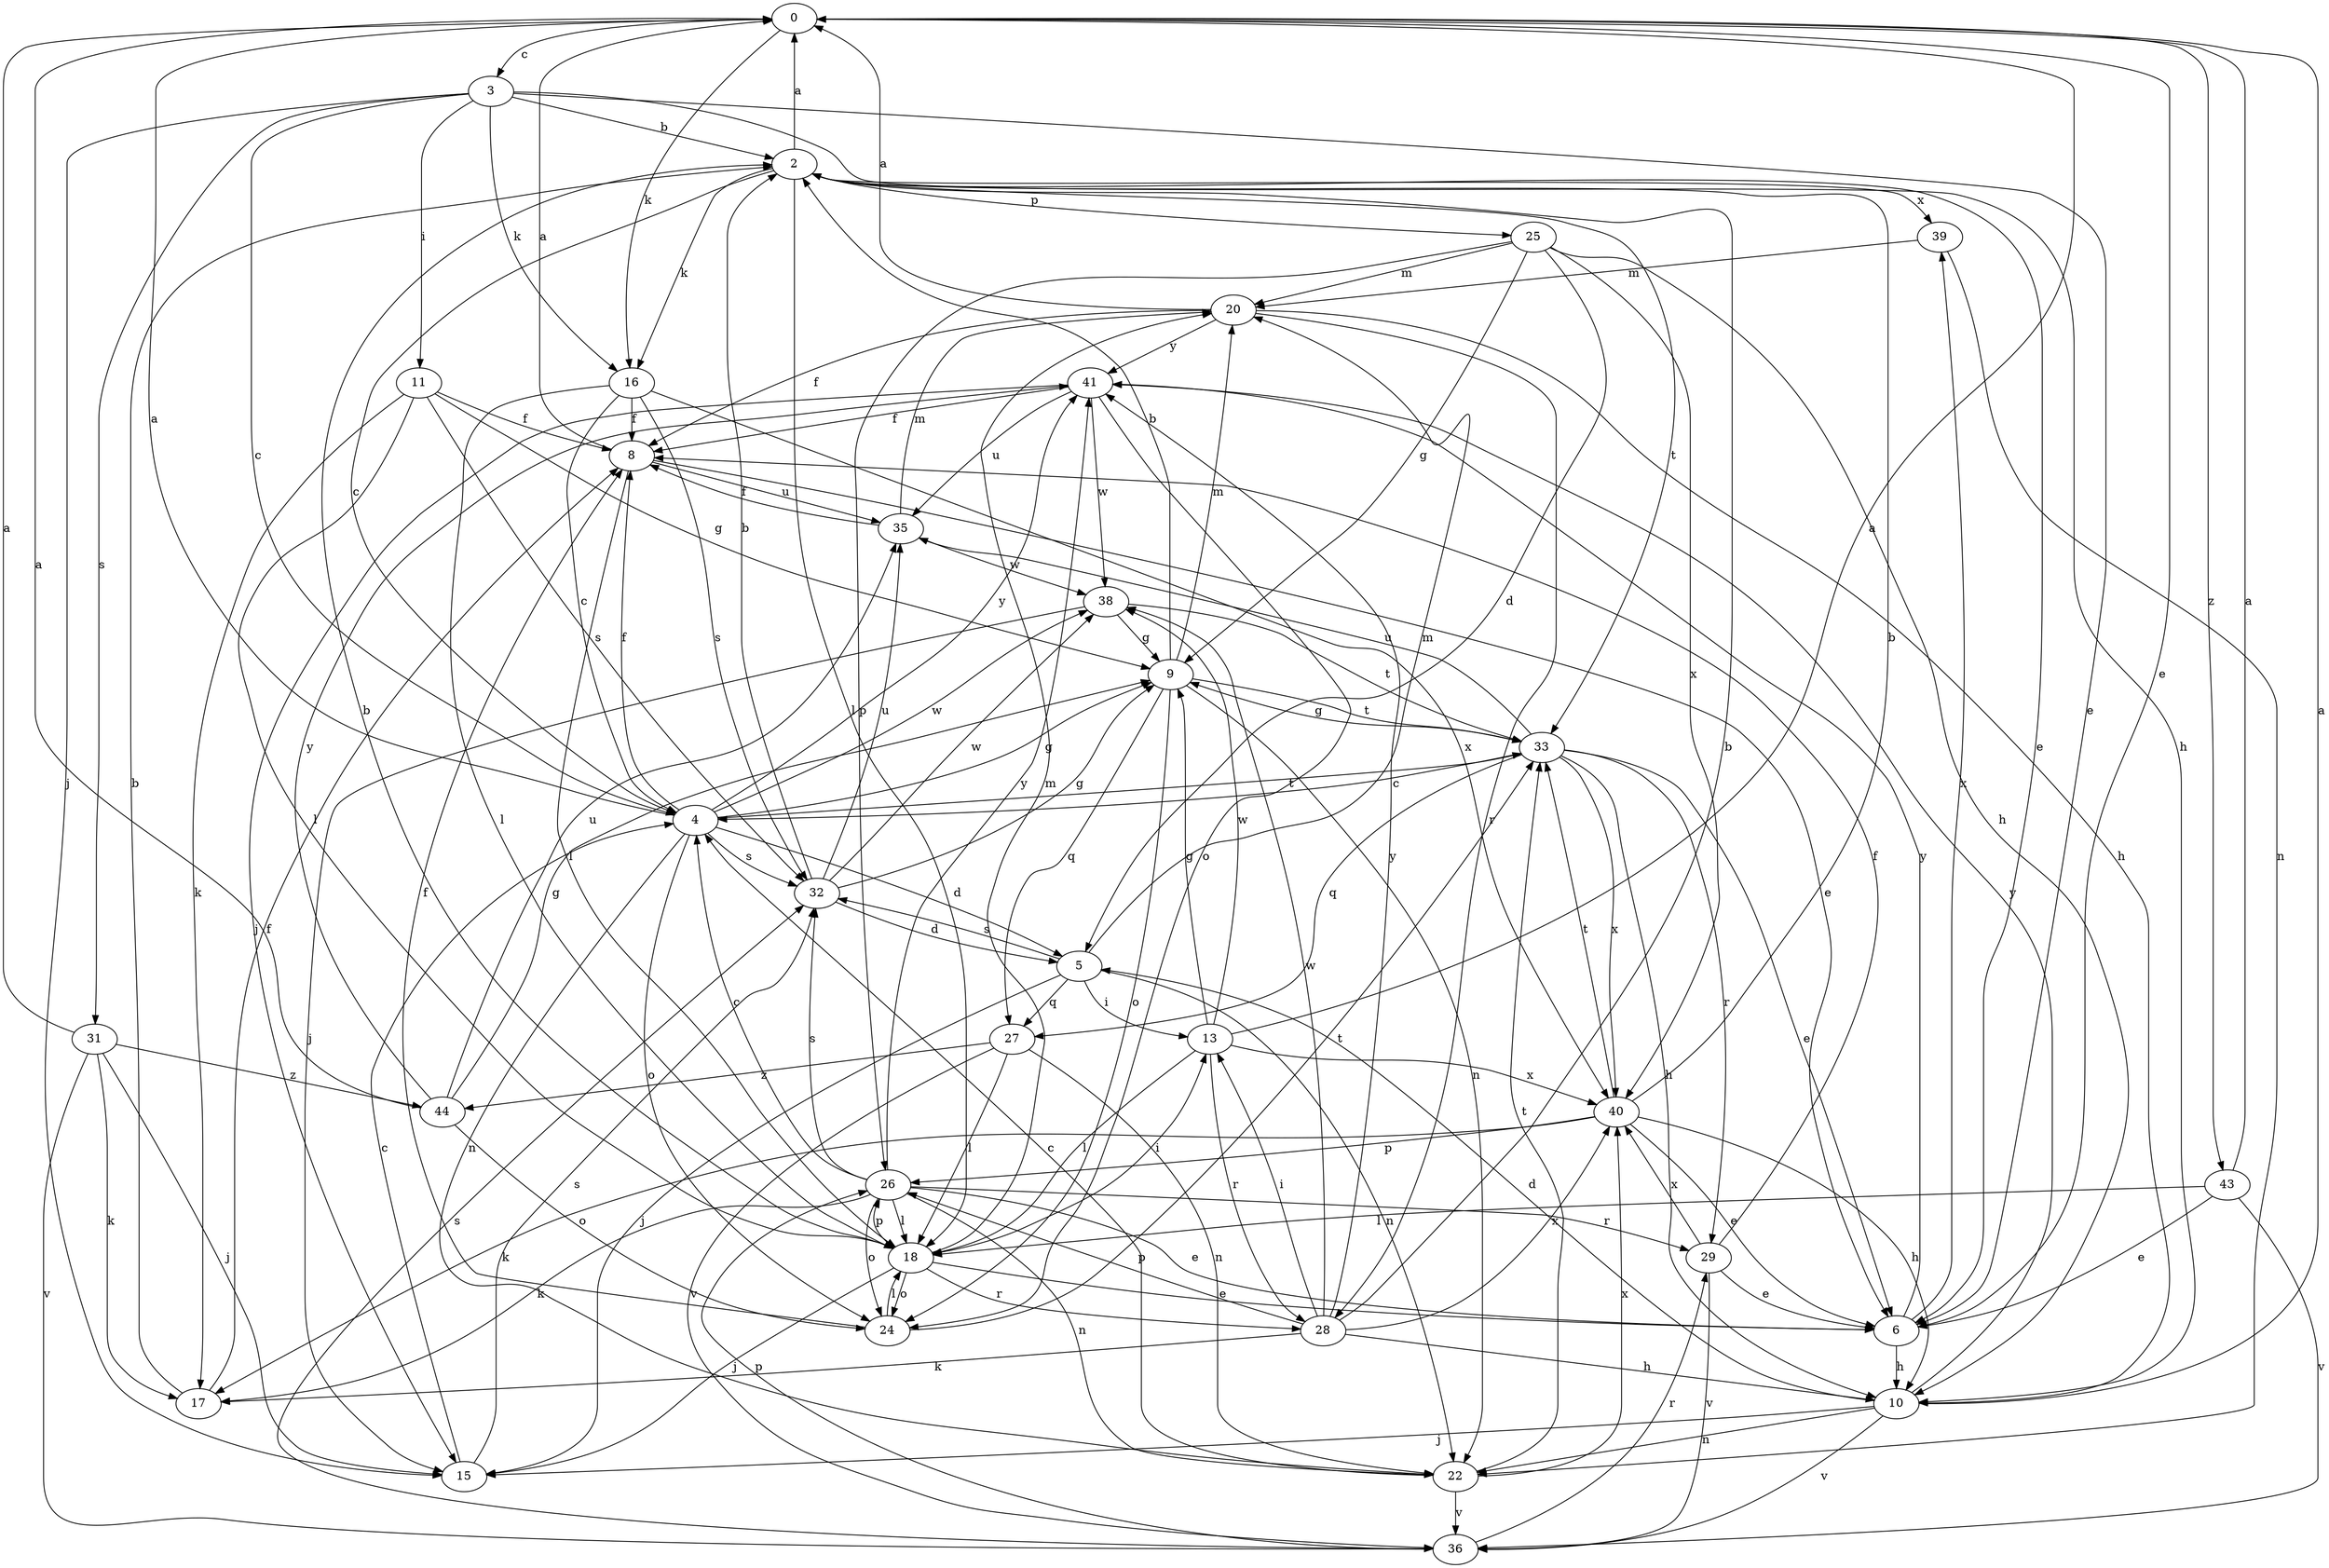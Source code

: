 strict digraph  {
0;
2;
3;
4;
5;
6;
8;
9;
10;
11;
13;
15;
16;
17;
18;
20;
22;
24;
25;
26;
27;
28;
29;
31;
32;
33;
35;
36;
38;
39;
40;
41;
43;
44;
0 -> 3  [label=c];
0 -> 6  [label=e];
0 -> 16  [label=k];
0 -> 43  [label=z];
2 -> 0  [label=a];
2 -> 4  [label=c];
2 -> 6  [label=e];
2 -> 16  [label=k];
2 -> 18  [label=l];
2 -> 25  [label=p];
2 -> 33  [label=t];
2 -> 39  [label=x];
3 -> 2  [label=b];
3 -> 4  [label=c];
3 -> 6  [label=e];
3 -> 10  [label=h];
3 -> 11  [label=i];
3 -> 15  [label=j];
3 -> 16  [label=k];
3 -> 31  [label=s];
4 -> 0  [label=a];
4 -> 5  [label=d];
4 -> 8  [label=f];
4 -> 9  [label=g];
4 -> 22  [label=n];
4 -> 24  [label=o];
4 -> 32  [label=s];
4 -> 33  [label=t];
4 -> 38  [label=w];
4 -> 41  [label=y];
5 -> 13  [label=i];
5 -> 15  [label=j];
5 -> 20  [label=m];
5 -> 22  [label=n];
5 -> 27  [label=q];
5 -> 32  [label=s];
6 -> 10  [label=h];
6 -> 39  [label=x];
6 -> 41  [label=y];
8 -> 0  [label=a];
8 -> 6  [label=e];
8 -> 18  [label=l];
8 -> 35  [label=u];
9 -> 2  [label=b];
9 -> 20  [label=m];
9 -> 22  [label=n];
9 -> 24  [label=o];
9 -> 27  [label=q];
9 -> 33  [label=t];
10 -> 0  [label=a];
10 -> 5  [label=d];
10 -> 15  [label=j];
10 -> 22  [label=n];
10 -> 36  [label=v];
10 -> 41  [label=y];
11 -> 8  [label=f];
11 -> 9  [label=g];
11 -> 17  [label=k];
11 -> 18  [label=l];
11 -> 32  [label=s];
13 -> 0  [label=a];
13 -> 9  [label=g];
13 -> 18  [label=l];
13 -> 28  [label=r];
13 -> 38  [label=w];
13 -> 40  [label=x];
15 -> 4  [label=c];
15 -> 32  [label=s];
16 -> 4  [label=c];
16 -> 8  [label=f];
16 -> 18  [label=l];
16 -> 32  [label=s];
16 -> 40  [label=x];
17 -> 2  [label=b];
17 -> 8  [label=f];
18 -> 2  [label=b];
18 -> 6  [label=e];
18 -> 13  [label=i];
18 -> 15  [label=j];
18 -> 20  [label=m];
18 -> 24  [label=o];
18 -> 26  [label=p];
18 -> 28  [label=r];
20 -> 0  [label=a];
20 -> 8  [label=f];
20 -> 10  [label=h];
20 -> 28  [label=r];
20 -> 41  [label=y];
22 -> 4  [label=c];
22 -> 33  [label=t];
22 -> 36  [label=v];
22 -> 40  [label=x];
24 -> 8  [label=f];
24 -> 18  [label=l];
24 -> 33  [label=t];
25 -> 5  [label=d];
25 -> 9  [label=g];
25 -> 10  [label=h];
25 -> 20  [label=m];
25 -> 26  [label=p];
25 -> 40  [label=x];
26 -> 4  [label=c];
26 -> 6  [label=e];
26 -> 17  [label=k];
26 -> 18  [label=l];
26 -> 22  [label=n];
26 -> 24  [label=o];
26 -> 29  [label=r];
26 -> 32  [label=s];
26 -> 41  [label=y];
27 -> 18  [label=l];
27 -> 22  [label=n];
27 -> 36  [label=v];
27 -> 44  [label=z];
28 -> 2  [label=b];
28 -> 10  [label=h];
28 -> 13  [label=i];
28 -> 17  [label=k];
28 -> 26  [label=p];
28 -> 38  [label=w];
28 -> 40  [label=x];
28 -> 41  [label=y];
29 -> 6  [label=e];
29 -> 8  [label=f];
29 -> 36  [label=v];
29 -> 40  [label=x];
31 -> 0  [label=a];
31 -> 15  [label=j];
31 -> 17  [label=k];
31 -> 36  [label=v];
31 -> 44  [label=z];
32 -> 2  [label=b];
32 -> 5  [label=d];
32 -> 9  [label=g];
32 -> 35  [label=u];
32 -> 38  [label=w];
33 -> 4  [label=c];
33 -> 6  [label=e];
33 -> 9  [label=g];
33 -> 10  [label=h];
33 -> 27  [label=q];
33 -> 29  [label=r];
33 -> 35  [label=u];
33 -> 40  [label=x];
35 -> 8  [label=f];
35 -> 20  [label=m];
35 -> 38  [label=w];
36 -> 26  [label=p];
36 -> 29  [label=r];
36 -> 32  [label=s];
38 -> 9  [label=g];
38 -> 15  [label=j];
38 -> 33  [label=t];
39 -> 20  [label=m];
39 -> 22  [label=n];
40 -> 2  [label=b];
40 -> 6  [label=e];
40 -> 10  [label=h];
40 -> 17  [label=k];
40 -> 26  [label=p];
40 -> 33  [label=t];
41 -> 8  [label=f];
41 -> 15  [label=j];
41 -> 24  [label=o];
41 -> 35  [label=u];
41 -> 38  [label=w];
43 -> 0  [label=a];
43 -> 6  [label=e];
43 -> 18  [label=l];
43 -> 36  [label=v];
44 -> 0  [label=a];
44 -> 9  [label=g];
44 -> 24  [label=o];
44 -> 35  [label=u];
44 -> 41  [label=y];
}
